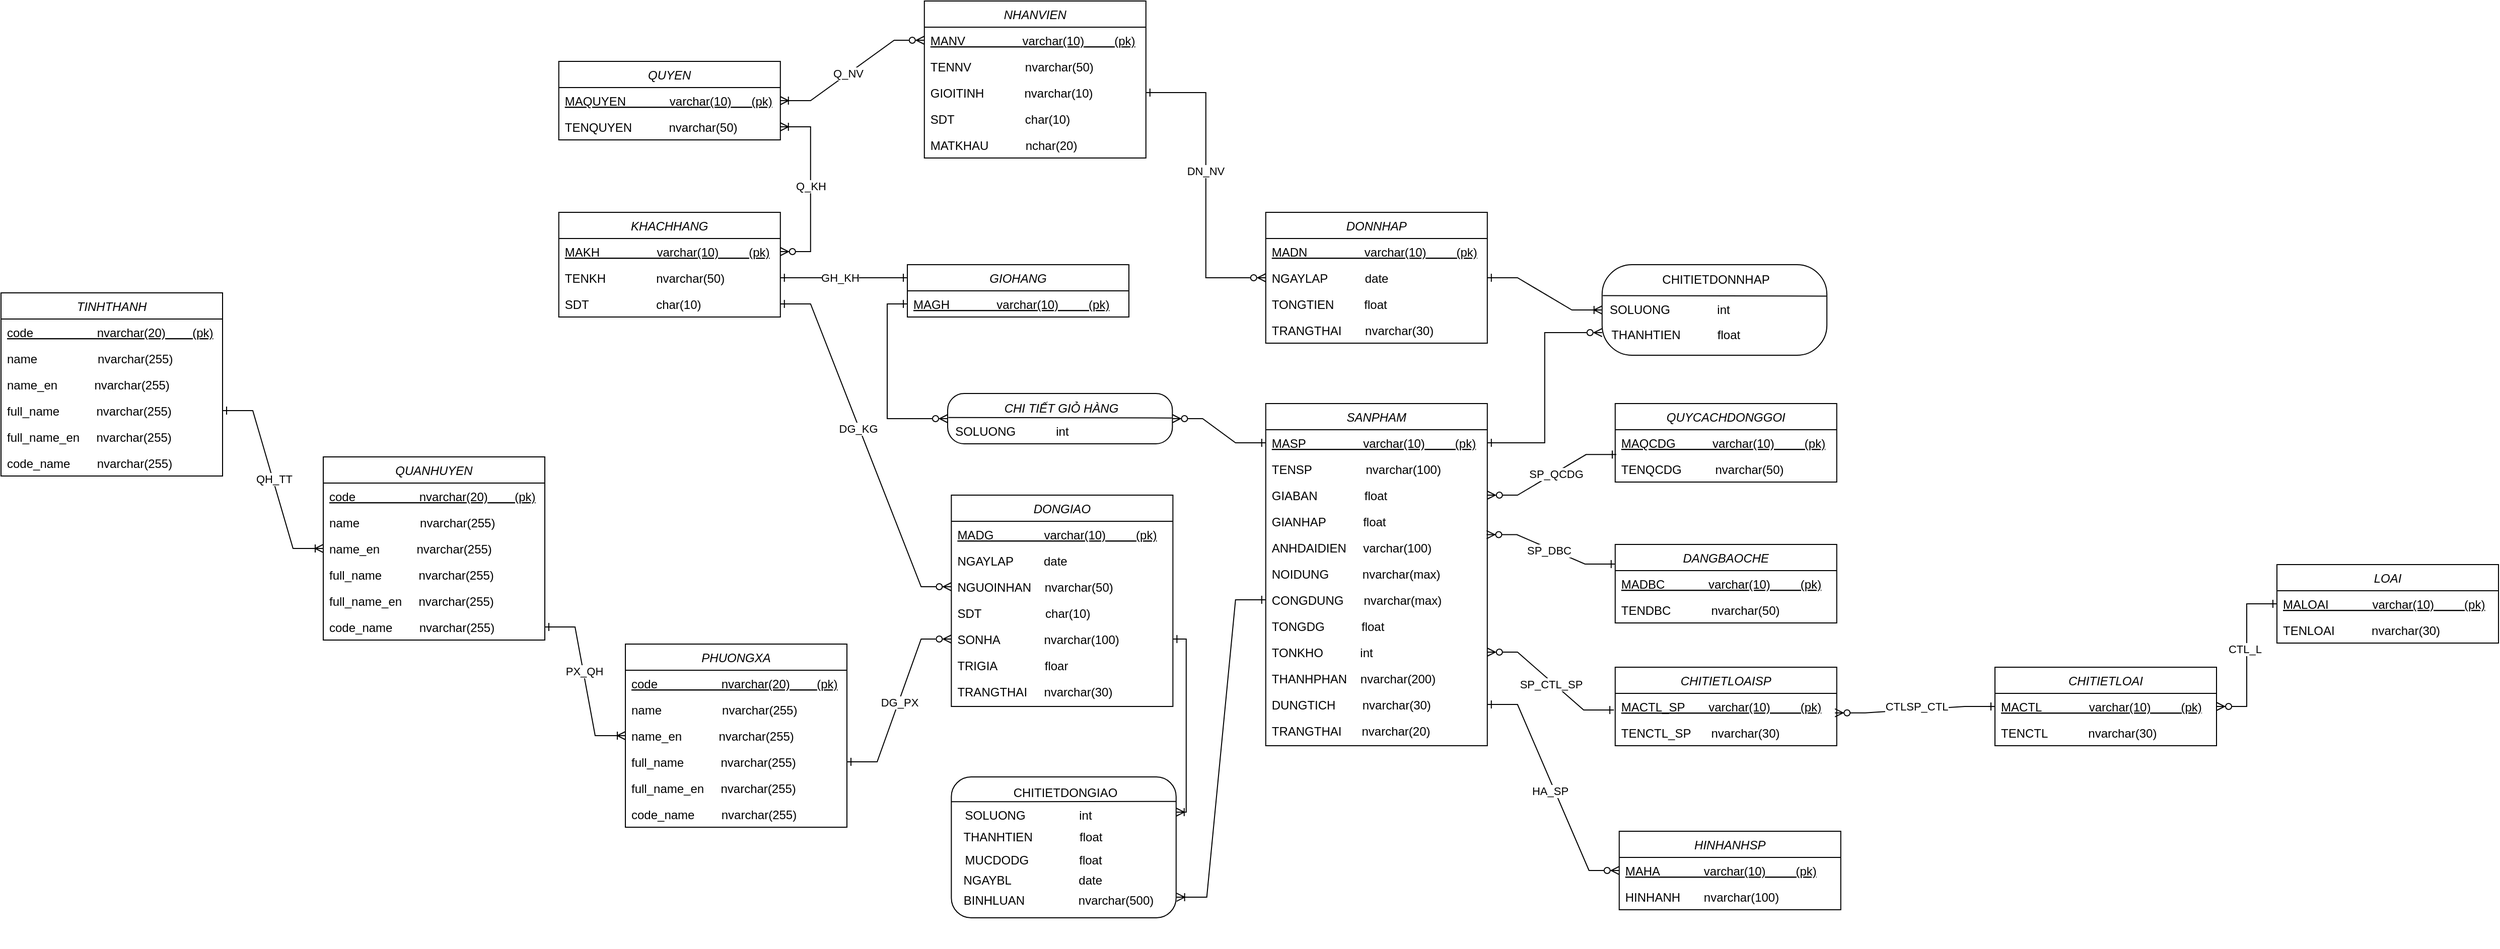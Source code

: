 <mxfile version="22.1.9" type="google">
  <diagram name="Trang-1" id="wtuYTLY9dHanhawbOKjo">
    <mxGraphModel grid="1" page="1" gridSize="10" guides="1" tooltips="1" connect="1" arrows="1" fold="1" pageScale="1" pageWidth="827" pageHeight="1169" math="0" shadow="0">
      <root>
        <mxCell id="0" />
        <mxCell id="1" parent="0" />
        <mxCell id="3x1aDM3yCPj8aQDbRPkX-1" value="SANPHAM" style="swimlane;fontStyle=2;align=center;verticalAlign=top;childLayout=stackLayout;horizontal=1;startSize=26;horizontalStack=0;resizeParent=1;resizeLast=0;collapsible=1;marginBottom=0;rounded=0;shadow=0;strokeWidth=1;" vertex="1" parent="1">
          <mxGeometry x="1725.89" y="-630" width="220" height="340" as="geometry">
            <mxRectangle x="230" y="140" width="160" height="26" as="alternateBounds" />
          </mxGeometry>
        </mxCell>
        <mxCell id="3x1aDM3yCPj8aQDbRPkX-2" value="MASP                 varchar(10)         (pk)" style="text;align=left;verticalAlign=top;spacingLeft=4;spacingRight=4;overflow=hidden;rotatable=0;points=[[0,0.5],[1,0.5]];portConstraint=eastwest;fontStyle=4" vertex="1" parent="3x1aDM3yCPj8aQDbRPkX-1">
          <mxGeometry y="26" width="220" height="26" as="geometry" />
        </mxCell>
        <mxCell id="3x1aDM3yCPj8aQDbRPkX-3" value="TENSP                nvarchar(100)" style="text;align=left;verticalAlign=top;spacingLeft=4;spacingRight=4;overflow=hidden;rotatable=0;points=[[0,0.5],[1,0.5]];portConstraint=eastwest;rounded=0;shadow=0;html=0;" vertex="1" parent="3x1aDM3yCPj8aQDbRPkX-1">
          <mxGeometry y="52" width="220" height="26" as="geometry" />
        </mxCell>
        <mxCell id="3x1aDM3yCPj8aQDbRPkX-4" value="GIABAN              float" style="text;align=left;verticalAlign=top;spacingLeft=4;spacingRight=4;overflow=hidden;rotatable=0;points=[[0,0.5],[1,0.5]];portConstraint=eastwest;rounded=0;shadow=0;html=0;" vertex="1" parent="3x1aDM3yCPj8aQDbRPkX-1">
          <mxGeometry y="78" width="220" height="26" as="geometry" />
        </mxCell>
        <mxCell id="3x1aDM3yCPj8aQDbRPkX-5" value="GIANHAP           float" style="text;align=left;verticalAlign=top;spacingLeft=4;spacingRight=4;overflow=hidden;rotatable=0;points=[[0,0.5],[1,0.5]];portConstraint=eastwest;rounded=0;shadow=0;html=0;" vertex="1" parent="3x1aDM3yCPj8aQDbRPkX-1">
          <mxGeometry y="104" width="220" height="26" as="geometry" />
        </mxCell>
        <mxCell id="3x1aDM3yCPj8aQDbRPkX-6" value="ANHDAIDIEN     varchar(100)" style="text;align=left;verticalAlign=top;spacingLeft=4;spacingRight=4;overflow=hidden;rotatable=0;points=[[0,0.5],[1,0.5]];portConstraint=eastwest;rounded=0;shadow=0;html=0;" vertex="1" parent="3x1aDM3yCPj8aQDbRPkX-1">
          <mxGeometry y="130" width="220" height="26" as="geometry" />
        </mxCell>
        <mxCell id="3x1aDM3yCPj8aQDbRPkX-7" value="NOIDUNG          nvarchar(max)" style="text;align=left;verticalAlign=top;spacingLeft=4;spacingRight=4;overflow=hidden;rotatable=0;points=[[0,0.5],[1,0.5]];portConstraint=eastwest;rounded=0;shadow=0;html=0;" vertex="1" parent="3x1aDM3yCPj8aQDbRPkX-1">
          <mxGeometry y="156" width="220" height="26" as="geometry" />
        </mxCell>
        <mxCell id="3x1aDM3yCPj8aQDbRPkX-8" value="CONGDUNG      nvarchar(max)" style="text;align=left;verticalAlign=top;spacingLeft=4;spacingRight=4;overflow=hidden;rotatable=0;points=[[0,0.5],[1,0.5]];portConstraint=eastwest;rounded=0;shadow=0;html=0;" vertex="1" parent="3x1aDM3yCPj8aQDbRPkX-1">
          <mxGeometry y="182" width="220" height="26" as="geometry" />
        </mxCell>
        <mxCell id="3x1aDM3yCPj8aQDbRPkX-9" value="TONGDG           float" style="text;align=left;verticalAlign=top;spacingLeft=4;spacingRight=4;overflow=hidden;rotatable=0;points=[[0,0.5],[1,0.5]];portConstraint=eastwest;rounded=0;shadow=0;html=0;" vertex="1" parent="3x1aDM3yCPj8aQDbRPkX-1">
          <mxGeometry y="208" width="220" height="26" as="geometry" />
        </mxCell>
        <mxCell id="3x1aDM3yCPj8aQDbRPkX-10" value="TONKHO           int" style="text;align=left;verticalAlign=top;spacingLeft=4;spacingRight=4;overflow=hidden;rotatable=0;points=[[0,0.5],[1,0.5]];portConstraint=eastwest;rounded=0;shadow=0;html=0;" vertex="1" parent="3x1aDM3yCPj8aQDbRPkX-1">
          <mxGeometry y="234" width="220" height="26" as="geometry" />
        </mxCell>
        <mxCell id="3x1aDM3yCPj8aQDbRPkX-11" value="THANHPHAN    nvarchar(200)" style="text;align=left;verticalAlign=top;spacingLeft=4;spacingRight=4;overflow=hidden;rotatable=0;points=[[0,0.5],[1,0.5]];portConstraint=eastwest;rounded=0;shadow=0;html=0;" vertex="1" parent="3x1aDM3yCPj8aQDbRPkX-1">
          <mxGeometry y="260" width="220" height="26" as="geometry" />
        </mxCell>
        <mxCell id="3x1aDM3yCPj8aQDbRPkX-12" value="DUNGTICH        nvarchar(30)" style="text;align=left;verticalAlign=top;spacingLeft=4;spacingRight=4;overflow=hidden;rotatable=0;points=[[0,0.5],[1,0.5]];portConstraint=eastwest;rounded=0;shadow=0;html=0;" vertex="1" parent="3x1aDM3yCPj8aQDbRPkX-1">
          <mxGeometry y="286" width="220" height="26" as="geometry" />
        </mxCell>
        <mxCell id="3x1aDM3yCPj8aQDbRPkX-13" value="TRANGTHAI      nvarchar(20)" style="text;align=left;verticalAlign=top;spacingLeft=4;spacingRight=4;overflow=hidden;rotatable=0;points=[[0,0.5],[1,0.5]];portConstraint=eastwest;rounded=0;shadow=0;html=0;" vertex="1" parent="3x1aDM3yCPj8aQDbRPkX-1">
          <mxGeometry y="312" width="220" height="28" as="geometry" />
        </mxCell>
        <mxCell id="3x1aDM3yCPj8aQDbRPkX-14" value="DANGBAOCHE" style="swimlane;fontStyle=2;align=center;verticalAlign=top;childLayout=stackLayout;horizontal=1;startSize=26;horizontalStack=0;resizeParent=1;resizeLast=0;collapsible=1;marginBottom=0;rounded=0;shadow=0;strokeWidth=1;" vertex="1" parent="1">
          <mxGeometry x="2072.89" y="-490" width="220" height="78" as="geometry">
            <mxRectangle x="230" y="140" width="160" height="26" as="alternateBounds" />
          </mxGeometry>
        </mxCell>
        <mxCell id="3x1aDM3yCPj8aQDbRPkX-15" value="MADBC             varchar(10)         (pk)" style="text;align=left;verticalAlign=top;spacingLeft=4;spacingRight=4;overflow=hidden;rotatable=0;points=[[0,0.5],[1,0.5]];portConstraint=eastwest;fontStyle=4" vertex="1" parent="3x1aDM3yCPj8aQDbRPkX-14">
          <mxGeometry y="26" width="220" height="26" as="geometry" />
        </mxCell>
        <mxCell id="3x1aDM3yCPj8aQDbRPkX-16" value="TENDBC            nvarchar(50)" style="text;align=left;verticalAlign=top;spacingLeft=4;spacingRight=4;overflow=hidden;rotatable=0;points=[[0,0.5],[1,0.5]];portConstraint=eastwest;rounded=0;shadow=0;html=0;" vertex="1" parent="3x1aDM3yCPj8aQDbRPkX-14">
          <mxGeometry y="52" width="220" height="26" as="geometry" />
        </mxCell>
        <mxCell id="3x1aDM3yCPj8aQDbRPkX-17" value="" style="edgeStyle=entityRelationEdgeStyle;fontSize=12;html=1;endArrow=ERzeroToMany;startArrow=ERone;rounded=0;exitX=0;exitY=0.25;exitDx=0;exitDy=0;startFill=0;entryX=0.997;entryY=1.011;entryDx=0;entryDy=0;entryPerimeter=0;" edge="1" parent="1" source="3x1aDM3yCPj8aQDbRPkX-14" target="3x1aDM3yCPj8aQDbRPkX-5">
          <mxGeometry width="100" height="100" relative="1" as="geometry">
            <mxPoint x="2025.89" y="-490" as="sourcePoint" />
            <mxPoint x="1945.89" y="-464" as="targetPoint" />
            <Array as="points">
              <mxPoint x="1837.67" y="-522.01" />
              <mxPoint x="1934.11" y="-460.99" />
              <mxPoint x="1857.67" y="-492.01" />
            </Array>
          </mxGeometry>
        </mxCell>
        <mxCell id="seLNZ2ISVdBAfj4KiO2y-84" value="SP_DBC" style="edgeLabel;html=1;align=center;verticalAlign=middle;resizable=0;points=[];" connectable="0" vertex="1" parent="3x1aDM3yCPj8aQDbRPkX-17">
          <mxGeometry x="0.013" y="1" relative="1" as="geometry">
            <mxPoint x="-1" as="offset" />
          </mxGeometry>
        </mxCell>
        <mxCell id="3x1aDM3yCPj8aQDbRPkX-18" value="CHITIETLOAISP" style="swimlane;fontStyle=2;align=center;verticalAlign=top;childLayout=stackLayout;horizontal=1;startSize=26;horizontalStack=0;resizeParent=1;resizeLast=0;collapsible=1;marginBottom=0;rounded=0;shadow=0;strokeWidth=1;" vertex="1" parent="1">
          <mxGeometry x="2072.89" y="-368" width="220" height="78" as="geometry">
            <mxRectangle x="230" y="140" width="160" height="26" as="alternateBounds" />
          </mxGeometry>
        </mxCell>
        <mxCell id="3x1aDM3yCPj8aQDbRPkX-19" value="MACTL_SP       varchar(10)         (pk)" style="text;align=left;verticalAlign=top;spacingLeft=4;spacingRight=4;overflow=hidden;rotatable=0;points=[[0,0.5],[1,0.5]];portConstraint=eastwest;fontStyle=4" vertex="1" parent="3x1aDM3yCPj8aQDbRPkX-18">
          <mxGeometry y="26" width="220" height="26" as="geometry" />
        </mxCell>
        <mxCell id="3x1aDM3yCPj8aQDbRPkX-20" value="TENCTL_SP      nvarchar(30)" style="text;align=left;verticalAlign=top;spacingLeft=4;spacingRight=4;overflow=hidden;rotatable=0;points=[[0,0.5],[1,0.5]];portConstraint=eastwest;rounded=0;shadow=0;html=0;" vertex="1" parent="3x1aDM3yCPj8aQDbRPkX-18">
          <mxGeometry y="52" width="220" height="26" as="geometry" />
        </mxCell>
        <mxCell id="3x1aDM3yCPj8aQDbRPkX-21" value="" style="edgeStyle=entityRelationEdgeStyle;fontSize=12;html=1;endArrow=ERzeroToMany;startArrow=ERone;rounded=0;exitX=-0.006;exitY=0.636;exitDx=0;exitDy=0;startFill=0;entryX=1;entryY=0.5;entryDx=0;entryDy=0;exitPerimeter=0;" edge="1" parent="1" source="3x1aDM3yCPj8aQDbRPkX-19" target="3x1aDM3yCPj8aQDbRPkX-10">
          <mxGeometry width="100" height="100" relative="1" as="geometry">
            <mxPoint x="1995.89" y="-400" as="sourcePoint" />
            <mxPoint x="1914.89" y="-380" as="targetPoint" />
            <Array as="points">
              <mxPoint x="1807.67" y="-402.01" />
              <mxPoint x="1904.11" y="-340.99" />
              <mxPoint x="1827.67" y="-372.01" />
            </Array>
          </mxGeometry>
        </mxCell>
        <mxCell id="seLNZ2ISVdBAfj4KiO2y-85" value="SP_CTL_SP" style="edgeLabel;html=1;align=center;verticalAlign=middle;resizable=0;points=[];" connectable="0" vertex="1" parent="3x1aDM3yCPj8aQDbRPkX-21">
          <mxGeometry x="-0.028" y="2" relative="1" as="geometry">
            <mxPoint as="offset" />
          </mxGeometry>
        </mxCell>
        <mxCell id="3x1aDM3yCPj8aQDbRPkX-22" value="CHITIETLOAI" style="swimlane;fontStyle=2;align=center;verticalAlign=top;childLayout=stackLayout;horizontal=1;startSize=26;horizontalStack=0;resizeParent=1;resizeLast=0;collapsible=1;marginBottom=0;rounded=0;shadow=0;strokeWidth=1;" vertex="1" parent="1">
          <mxGeometry x="2450" y="-368" width="220" height="78" as="geometry">
            <mxRectangle x="230" y="140" width="160" height="26" as="alternateBounds" />
          </mxGeometry>
        </mxCell>
        <mxCell id="3x1aDM3yCPj8aQDbRPkX-23" value="MACTL              varchar(10)         (pk)" style="text;align=left;verticalAlign=top;spacingLeft=4;spacingRight=4;overflow=hidden;rotatable=0;points=[[0,0.5],[1,0.5]];portConstraint=eastwest;fontStyle=4" vertex="1" parent="3x1aDM3yCPj8aQDbRPkX-22">
          <mxGeometry y="26" width="220" height="26" as="geometry" />
        </mxCell>
        <mxCell id="3x1aDM3yCPj8aQDbRPkX-24" value="TENCTL            nvarchar(30)" style="text;align=left;verticalAlign=top;spacingLeft=4;spacingRight=4;overflow=hidden;rotatable=0;points=[[0,0.5],[1,0.5]];portConstraint=eastwest;rounded=0;shadow=0;html=0;" vertex="1" parent="3x1aDM3yCPj8aQDbRPkX-22">
          <mxGeometry y="52" width="220" height="26" as="geometry" />
        </mxCell>
        <mxCell id="3x1aDM3yCPj8aQDbRPkX-25" value="QUYCACHDONGGOI" style="swimlane;fontStyle=2;align=center;verticalAlign=top;childLayout=stackLayout;horizontal=1;startSize=26;horizontalStack=0;resizeParent=1;resizeLast=0;collapsible=1;marginBottom=0;rounded=0;shadow=0;strokeWidth=1;" vertex="1" parent="1">
          <mxGeometry x="2072.89" y="-630" width="220" height="78" as="geometry">
            <mxRectangle x="230" y="140" width="160" height="26" as="alternateBounds" />
          </mxGeometry>
        </mxCell>
        <mxCell id="3x1aDM3yCPj8aQDbRPkX-26" value="MAQCDG           varchar(10)         (pk)" style="text;align=left;verticalAlign=top;spacingLeft=4;spacingRight=4;overflow=hidden;rotatable=0;points=[[0,0.5],[1,0.5]];portConstraint=eastwest;fontStyle=4" vertex="1" parent="3x1aDM3yCPj8aQDbRPkX-25">
          <mxGeometry y="26" width="220" height="26" as="geometry" />
        </mxCell>
        <mxCell id="3x1aDM3yCPj8aQDbRPkX-27" value="TENQCDG          nvarchar(50)" style="text;align=left;verticalAlign=top;spacingLeft=4;spacingRight=4;overflow=hidden;rotatable=0;points=[[0,0.5],[1,0.5]];portConstraint=eastwest;rounded=0;shadow=0;html=0;" vertex="1" parent="3x1aDM3yCPj8aQDbRPkX-25">
          <mxGeometry y="52" width="220" height="26" as="geometry" />
        </mxCell>
        <mxCell id="3x1aDM3yCPj8aQDbRPkX-28" value="" style="edgeStyle=entityRelationEdgeStyle;fontSize=12;html=1;endArrow=ERzeroToMany;startArrow=ERone;rounded=0;exitX=0.005;exitY=0.949;exitDx=0;exitDy=0;startFill=0;entryX=1;entryY=0.5;entryDx=0;entryDy=0;exitPerimeter=0;" edge="1" parent="1" source="3x1aDM3yCPj8aQDbRPkX-26" target="3x1aDM3yCPj8aQDbRPkX-4">
          <mxGeometry width="100" height="100" relative="1" as="geometry">
            <mxPoint x="1986.89" y="-560" as="sourcePoint" />
            <mxPoint x="1905.89" y="-590" as="targetPoint" />
            <Array as="points">
              <mxPoint x="1798.67" y="-612.01" />
              <mxPoint x="1895.11" y="-550.99" />
              <mxPoint x="1818.67" y="-582.01" />
            </Array>
          </mxGeometry>
        </mxCell>
        <mxCell id="seLNZ2ISVdBAfj4KiO2y-83" value="SP_QCDG" style="edgeLabel;html=1;align=center;verticalAlign=middle;resizable=0;points=[];" connectable="0" vertex="1" parent="3x1aDM3yCPj8aQDbRPkX-28">
          <mxGeometry x="-0.053" y="1" relative="1" as="geometry">
            <mxPoint as="offset" />
          </mxGeometry>
        </mxCell>
        <mxCell id="3x1aDM3yCPj8aQDbRPkX-29" value="" style="edgeStyle=entityRelationEdgeStyle;fontSize=12;html=1;endArrow=ERzeroToMany;startArrow=ERone;rounded=0;exitX=0;exitY=0.5;exitDx=0;exitDy=0;startFill=0;entryX=0.992;entryY=0.744;entryDx=0;entryDy=0;entryPerimeter=0;" edge="1" parent="1" source="3x1aDM3yCPj8aQDbRPkX-23" target="3x1aDM3yCPj8aQDbRPkX-19">
          <mxGeometry width="100" height="100" relative="1" as="geometry">
            <mxPoint x="2034.89" y="-315" as="sourcePoint" />
            <mxPoint x="1955.89" y="-373" as="targetPoint" />
            <Array as="points">
              <mxPoint x="1817.67" y="-392.01" />
              <mxPoint x="1914.11" y="-330.99" />
              <mxPoint x="1837.67" y="-362.01" />
            </Array>
          </mxGeometry>
        </mxCell>
        <mxCell id="seLNZ2ISVdBAfj4KiO2y-87" value="CTLSP_CTL" style="edgeLabel;html=1;align=center;verticalAlign=middle;resizable=0;points=[];" connectable="0" vertex="1" parent="3x1aDM3yCPj8aQDbRPkX-29">
          <mxGeometry x="-0.016" y="-3" relative="1" as="geometry">
            <mxPoint as="offset" />
          </mxGeometry>
        </mxCell>
        <mxCell id="3x1aDM3yCPj8aQDbRPkX-30" value="LOAI" style="swimlane;fontStyle=2;align=center;verticalAlign=top;childLayout=stackLayout;horizontal=1;startSize=26;horizontalStack=0;resizeParent=1;resizeLast=0;collapsible=1;marginBottom=0;rounded=0;shadow=0;strokeWidth=1;" vertex="1" parent="1">
          <mxGeometry x="2730" y="-470" width="220" height="78" as="geometry">
            <mxRectangle x="230" y="140" width="160" height="26" as="alternateBounds" />
          </mxGeometry>
        </mxCell>
        <mxCell id="3x1aDM3yCPj8aQDbRPkX-31" value="MALOAI             varchar(10)         (pk)" style="text;align=left;verticalAlign=top;spacingLeft=4;spacingRight=4;overflow=hidden;rotatable=0;points=[[0,0.5],[1,0.5]];portConstraint=eastwest;fontStyle=4" vertex="1" parent="3x1aDM3yCPj8aQDbRPkX-30">
          <mxGeometry y="26" width="220" height="26" as="geometry" />
        </mxCell>
        <mxCell id="3x1aDM3yCPj8aQDbRPkX-32" value="TENLOAI           nvarchar(30)" style="text;align=left;verticalAlign=top;spacingLeft=4;spacingRight=4;overflow=hidden;rotatable=0;points=[[0,0.5],[1,0.5]];portConstraint=eastwest;rounded=0;shadow=0;html=0;" vertex="1" parent="3x1aDM3yCPj8aQDbRPkX-30">
          <mxGeometry y="52" width="220" height="26" as="geometry" />
        </mxCell>
        <mxCell id="3x1aDM3yCPj8aQDbRPkX-33" value="" style="edgeStyle=entityRelationEdgeStyle;fontSize=12;html=1;endArrow=ERzeroToMany;startArrow=ERone;rounded=0;exitX=0;exitY=0.5;exitDx=0;exitDy=0;startFill=0;entryX=1;entryY=0.5;entryDx=0;entryDy=0;" edge="1" parent="1" source="3x1aDM3yCPj8aQDbRPkX-31" target="3x1aDM3yCPj8aQDbRPkX-22">
          <mxGeometry width="100" height="100" relative="1" as="geometry">
            <mxPoint x="2395.89" y="-319" as="sourcePoint" />
            <mxPoint x="2273.89" y="-313" as="targetPoint" />
            <Array as="points">
              <mxPoint x="1847.67" y="-382.01" />
              <mxPoint x="1944.11" y="-320.99" />
              <mxPoint x="1867.67" y="-352.01" />
            </Array>
          </mxGeometry>
        </mxCell>
        <mxCell id="seLNZ2ISVdBAfj4KiO2y-88" value="CTL_L" style="edgeLabel;html=1;align=center;verticalAlign=middle;resizable=0;points=[];" connectable="0" vertex="1" parent="3x1aDM3yCPj8aQDbRPkX-33">
          <mxGeometry x="-0.075" y="-2" relative="1" as="geometry">
            <mxPoint as="offset" />
          </mxGeometry>
        </mxCell>
        <mxCell id="3x1aDM3yCPj8aQDbRPkX-34" value="DONNHAP" style="swimlane;fontStyle=2;align=center;verticalAlign=top;childLayout=stackLayout;horizontal=1;startSize=26;horizontalStack=0;resizeParent=1;resizeLast=0;collapsible=1;marginBottom=0;rounded=0;shadow=0;strokeWidth=1;" vertex="1" parent="1">
          <mxGeometry x="1725.89" y="-820" width="220" height="130" as="geometry">
            <mxRectangle x="230" y="140" width="160" height="26" as="alternateBounds" />
          </mxGeometry>
        </mxCell>
        <mxCell id="3x1aDM3yCPj8aQDbRPkX-35" value="MADN                 varchar(10)         (pk)" style="text;align=left;verticalAlign=top;spacingLeft=4;spacingRight=4;overflow=hidden;rotatable=0;points=[[0,0.5],[1,0.5]];portConstraint=eastwest;fontStyle=4" vertex="1" parent="3x1aDM3yCPj8aQDbRPkX-34">
          <mxGeometry y="26" width="220" height="26" as="geometry" />
        </mxCell>
        <mxCell id="3x1aDM3yCPj8aQDbRPkX-36" value="NGAYLAP           date" style="text;align=left;verticalAlign=top;spacingLeft=4;spacingRight=4;overflow=hidden;rotatable=0;points=[[0,0.5],[1,0.5]];portConstraint=eastwest;rounded=0;shadow=0;html=0;" vertex="1" parent="3x1aDM3yCPj8aQDbRPkX-34">
          <mxGeometry y="52" width="220" height="26" as="geometry" />
        </mxCell>
        <mxCell id="3x1aDM3yCPj8aQDbRPkX-37" value="TONGTIEN         float" style="text;align=left;verticalAlign=top;spacingLeft=4;spacingRight=4;overflow=hidden;rotatable=0;points=[[0,0.5],[1,0.5]];portConstraint=eastwest;rounded=0;shadow=0;html=0;" vertex="1" parent="3x1aDM3yCPj8aQDbRPkX-34">
          <mxGeometry y="78" width="220" height="26" as="geometry" />
        </mxCell>
        <mxCell id="3x1aDM3yCPj8aQDbRPkX-38" value="TRANGTHAI       nvarchar(30)" style="text;align=left;verticalAlign=top;spacingLeft=4;spacingRight=4;overflow=hidden;rotatable=0;points=[[0,0.5],[1,0.5]];portConstraint=eastwest;rounded=0;shadow=0;html=0;" vertex="1" parent="3x1aDM3yCPj8aQDbRPkX-34">
          <mxGeometry y="104" width="220" height="26" as="geometry" />
        </mxCell>
        <mxCell id="3x1aDM3yCPj8aQDbRPkX-42" value="" style="edgeStyle=entityRelationEdgeStyle;fontSize=12;html=1;endArrow=ERone;endFill=1;rounded=0;entryX=1;entryY=0.5;entryDx=0;entryDy=0;exitX=0;exitY=0.5;exitDx=0;exitDy=0;startArrow=ERoneToMany;startFill=0;" edge="1" parent="1" source="seLNZ2ISVdBAfj4KiO2y-10" target="3x1aDM3yCPj8aQDbRPkX-36">
          <mxGeometry width="100" height="100" relative="1" as="geometry">
            <mxPoint x="1905.89" y="-510" as="sourcePoint" />
            <mxPoint x="2005.89" y="-610" as="targetPoint" />
          </mxGeometry>
        </mxCell>
        <mxCell id="3x1aDM3yCPj8aQDbRPkX-43" style="edgeStyle=orthogonalEdgeStyle;rounded=0;orthogonalLoop=1;jettySize=auto;html=1;exitX=1;exitY=0.5;exitDx=0;exitDy=0;entryX=0;entryY=0.75;entryDx=0;entryDy=0;startArrow=ERone;startFill=0;endArrow=ERzeroToMany;endFill=0;" edge="1" parent="1" source="3x1aDM3yCPj8aQDbRPkX-2" target="seLNZ2ISVdBAfj4KiO2y-10">
          <mxGeometry relative="1" as="geometry" />
        </mxCell>
        <mxCell id="3x1aDM3yCPj8aQDbRPkX-44" value="DONGIAO" style="swimlane;fontStyle=2;align=center;verticalAlign=top;childLayout=stackLayout;horizontal=1;startSize=26;horizontalStack=0;resizeParent=1;resizeLast=0;collapsible=1;marginBottom=0;rounded=0;shadow=0;strokeWidth=1;" vertex="1" parent="1">
          <mxGeometry x="1413.69" y="-539" width="220" height="210" as="geometry">
            <mxRectangle x="230" y="140" width="160" height="26" as="alternateBounds" />
          </mxGeometry>
        </mxCell>
        <mxCell id="3x1aDM3yCPj8aQDbRPkX-45" value="MADG               varchar(10)         (pk)" style="text;align=left;verticalAlign=top;spacingLeft=4;spacingRight=4;overflow=hidden;rotatable=0;points=[[0,0.5],[1,0.5]];portConstraint=eastwest;fontStyle=4" vertex="1" parent="3x1aDM3yCPj8aQDbRPkX-44">
          <mxGeometry y="26" width="220" height="26" as="geometry" />
        </mxCell>
        <mxCell id="3x1aDM3yCPj8aQDbRPkX-46" value="NGAYLAP         date" style="text;align=left;verticalAlign=top;spacingLeft=4;spacingRight=4;overflow=hidden;rotatable=0;points=[[0,0.5],[1,0.5]];portConstraint=eastwest;rounded=0;shadow=0;html=0;" vertex="1" parent="3x1aDM3yCPj8aQDbRPkX-44">
          <mxGeometry y="52" width="220" height="26" as="geometry" />
        </mxCell>
        <mxCell id="3x1aDM3yCPj8aQDbRPkX-47" value="NGUOINHAN    nvarchar(50)" style="text;align=left;verticalAlign=top;spacingLeft=4;spacingRight=4;overflow=hidden;rotatable=0;points=[[0,0.5],[1,0.5]];portConstraint=eastwest;rounded=0;shadow=0;html=0;" vertex="1" parent="3x1aDM3yCPj8aQDbRPkX-44">
          <mxGeometry y="78" width="220" height="26" as="geometry" />
        </mxCell>
        <mxCell id="3x1aDM3yCPj8aQDbRPkX-48" value="SDT                   char(10)" style="text;align=left;verticalAlign=top;spacingLeft=4;spacingRight=4;overflow=hidden;rotatable=0;points=[[0,0.5],[1,0.5]];portConstraint=eastwest;rounded=0;shadow=0;html=0;" vertex="1" parent="3x1aDM3yCPj8aQDbRPkX-44">
          <mxGeometry y="104" width="220" height="26" as="geometry" />
        </mxCell>
        <mxCell id="3x1aDM3yCPj8aQDbRPkX-50" value="SONHA             nvarchar(100)" style="text;align=left;verticalAlign=top;spacingLeft=4;spacingRight=4;overflow=hidden;rotatable=0;points=[[0,0.5],[1,0.5]];portConstraint=eastwest;rounded=0;shadow=0;html=0;" vertex="1" parent="3x1aDM3yCPj8aQDbRPkX-44">
          <mxGeometry y="130" width="220" height="26" as="geometry" />
        </mxCell>
        <mxCell id="3x1aDM3yCPj8aQDbRPkX-52" value="TRIGIA              floar" style="text;align=left;verticalAlign=top;spacingLeft=4;spacingRight=4;overflow=hidden;rotatable=0;points=[[0,0.5],[1,0.5]];portConstraint=eastwest;rounded=0;shadow=0;html=0;" vertex="1" parent="3x1aDM3yCPj8aQDbRPkX-44">
          <mxGeometry y="156" width="220" height="26" as="geometry" />
        </mxCell>
        <mxCell id="3x1aDM3yCPj8aQDbRPkX-53" value="TRANGTHAI     nvarchar(30)" style="text;align=left;verticalAlign=top;spacingLeft=4;spacingRight=4;overflow=hidden;rotatable=0;points=[[0,0.5],[1,0.5]];portConstraint=eastwest;rounded=0;shadow=0;html=0;" vertex="1" parent="3x1aDM3yCPj8aQDbRPkX-44">
          <mxGeometry y="182" width="220" height="28" as="geometry" />
        </mxCell>
        <mxCell id="3x1aDM3yCPj8aQDbRPkX-60" value="" style="edgeStyle=entityRelationEdgeStyle;fontSize=12;html=1;endArrow=ERone;endFill=1;rounded=0;entryX=0;entryY=0.5;entryDx=0;entryDy=0;exitX=1.017;exitY=0.527;exitDx=0;exitDy=0;startArrow=ERoneToMany;startFill=0;exitPerimeter=0;" edge="1" parent="1" source="seLNZ2ISVdBAfj4KiO2y-35" target="3x1aDM3yCPj8aQDbRPkX-8">
          <mxGeometry width="100" height="100" relative="1" as="geometry">
            <mxPoint x="1606.89" y="-386" as="sourcePoint" />
            <mxPoint x="1955.89" y="-745" as="targetPoint" />
          </mxGeometry>
        </mxCell>
        <mxCell id="3x1aDM3yCPj8aQDbRPkX-61" value="" style="edgeStyle=orthogonalEdgeStyle;fontSize=12;html=1;endArrow=ERone;endFill=1;rounded=0;entryX=1;entryY=0.5;entryDx=0;entryDy=0;startArrow=ERoneToMany;startFill=0;exitX=1;exitY=0.25;exitDx=0;exitDy=0;" edge="1" parent="1" source="seLNZ2ISVdBAfj4KiO2y-17" target="3x1aDM3yCPj8aQDbRPkX-50">
          <mxGeometry width="100" height="100" relative="1" as="geometry">
            <mxPoint x="1629.89" y="-229" as="sourcePoint" />
            <mxPoint x="1636.89" y="-416" as="targetPoint" />
          </mxGeometry>
        </mxCell>
        <mxCell id="3x1aDM3yCPj8aQDbRPkX-62" value="KHACHHANG" style="swimlane;fontStyle=2;align=center;verticalAlign=top;childLayout=stackLayout;horizontal=1;startSize=26;horizontalStack=0;resizeParent=1;resizeLast=0;collapsible=1;marginBottom=0;rounded=0;shadow=0;strokeWidth=1;" vertex="1" parent="1">
          <mxGeometry x="1023.89" y="-820" width="220" height="104" as="geometry">
            <mxRectangle x="230" y="140" width="160" height="26" as="alternateBounds" />
          </mxGeometry>
        </mxCell>
        <mxCell id="3x1aDM3yCPj8aQDbRPkX-63" value="MAKH                 varchar(10)         (pk)" style="text;align=left;verticalAlign=top;spacingLeft=4;spacingRight=4;overflow=hidden;rotatable=0;points=[[0,0.5],[1,0.5]];portConstraint=eastwest;fontStyle=4" vertex="1" parent="3x1aDM3yCPj8aQDbRPkX-62">
          <mxGeometry y="26" width="220" height="26" as="geometry" />
        </mxCell>
        <mxCell id="3x1aDM3yCPj8aQDbRPkX-64" value="TENKH               nvarchar(50)" style="text;align=left;verticalAlign=top;spacingLeft=4;spacingRight=4;overflow=hidden;rotatable=0;points=[[0,0.5],[1,0.5]];portConstraint=eastwest;rounded=0;shadow=0;html=0;" vertex="1" parent="3x1aDM3yCPj8aQDbRPkX-62">
          <mxGeometry y="52" width="220" height="26" as="geometry" />
        </mxCell>
        <mxCell id="3x1aDM3yCPj8aQDbRPkX-65" value="SDT                    char(10)" style="text;align=left;verticalAlign=top;spacingLeft=4;spacingRight=4;overflow=hidden;rotatable=0;points=[[0,0.5],[1,0.5]];portConstraint=eastwest;rounded=0;shadow=0;html=0;" vertex="1" parent="3x1aDM3yCPj8aQDbRPkX-62">
          <mxGeometry y="78" width="220" height="26" as="geometry" />
        </mxCell>
        <mxCell id="3x1aDM3yCPj8aQDbRPkX-66" value="" style="edgeStyle=entityRelationEdgeStyle;fontSize=12;html=1;endArrow=ERzeroToMany;startArrow=ERone;rounded=0;exitX=1;exitY=0.5;exitDx=0;exitDy=0;entryX=0;entryY=0.5;entryDx=0;entryDy=0;startFill=0;" edge="1" parent="1" source="3x1aDM3yCPj8aQDbRPkX-65" target="3x1aDM3yCPj8aQDbRPkX-47">
          <mxGeometry width="100" height="100" relative="1" as="geometry">
            <mxPoint x="1663.89" y="-740" as="sourcePoint" />
            <mxPoint x="1386.89" y="-677" as="targetPoint" />
          </mxGeometry>
        </mxCell>
        <mxCell id="seLNZ2ISVdBAfj4KiO2y-78" value="DG_KG" style="edgeLabel;html=1;align=center;verticalAlign=middle;resizable=0;points=[];" connectable="0" vertex="1" parent="3x1aDM3yCPj8aQDbRPkX-66">
          <mxGeometry x="-0.103" y="-1" relative="1" as="geometry">
            <mxPoint as="offset" />
          </mxGeometry>
        </mxCell>
        <mxCell id="3x1aDM3yCPj8aQDbRPkX-67" value="NHANVIEN" style="swimlane;fontStyle=2;align=center;verticalAlign=top;childLayout=stackLayout;horizontal=1;startSize=26;horizontalStack=0;resizeParent=1;resizeLast=0;collapsible=1;marginBottom=0;rounded=0;shadow=0;strokeWidth=1;" vertex="1" parent="1">
          <mxGeometry x="1386.89" y="-1030" width="220" height="156" as="geometry">
            <mxRectangle x="230" y="140" width="160" height="26" as="alternateBounds" />
          </mxGeometry>
        </mxCell>
        <mxCell id="3x1aDM3yCPj8aQDbRPkX-68" value="MANV                 varchar(10)         (pk)" style="text;align=left;verticalAlign=top;spacingLeft=4;spacingRight=4;overflow=hidden;rotatable=0;points=[[0,0.5],[1,0.5]];portConstraint=eastwest;fontStyle=4" vertex="1" parent="3x1aDM3yCPj8aQDbRPkX-67">
          <mxGeometry y="26" width="220" height="26" as="geometry" />
        </mxCell>
        <mxCell id="3x1aDM3yCPj8aQDbRPkX-69" value="TENNV                nvarchar(50)" style="text;align=left;verticalAlign=top;spacingLeft=4;spacingRight=4;overflow=hidden;rotatable=0;points=[[0,0.5],[1,0.5]];portConstraint=eastwest;rounded=0;shadow=0;html=0;" vertex="1" parent="3x1aDM3yCPj8aQDbRPkX-67">
          <mxGeometry y="52" width="220" height="26" as="geometry" />
        </mxCell>
        <mxCell id="3x1aDM3yCPj8aQDbRPkX-70" value="GIOITINH            nvarchar(10)" style="text;align=left;verticalAlign=top;spacingLeft=4;spacingRight=4;overflow=hidden;rotatable=0;points=[[0,0.5],[1,0.5]];portConstraint=eastwest;rounded=0;shadow=0;html=0;" vertex="1" parent="3x1aDM3yCPj8aQDbRPkX-67">
          <mxGeometry y="78" width="220" height="26" as="geometry" />
        </mxCell>
        <mxCell id="3x1aDM3yCPj8aQDbRPkX-71" value="SDT                     char(10)" style="text;align=left;verticalAlign=top;spacingLeft=4;spacingRight=4;overflow=hidden;rotatable=0;points=[[0,0.5],[1,0.5]];portConstraint=eastwest;rounded=0;shadow=0;html=0;" vertex="1" parent="3x1aDM3yCPj8aQDbRPkX-67">
          <mxGeometry y="104" width="220" height="26" as="geometry" />
        </mxCell>
        <mxCell id="3x1aDM3yCPj8aQDbRPkX-72" value="MATKHAU           nchar(20)" style="text;align=left;verticalAlign=top;spacingLeft=4;spacingRight=4;overflow=hidden;rotatable=0;points=[[0,0.5],[1,0.5]];portConstraint=eastwest;rounded=0;shadow=0;html=0;" vertex="1" parent="3x1aDM3yCPj8aQDbRPkX-67">
          <mxGeometry y="130" width="220" height="26" as="geometry" />
        </mxCell>
        <mxCell id="3x1aDM3yCPj8aQDbRPkX-73" style="edgeStyle=orthogonalEdgeStyle;rounded=0;orthogonalLoop=1;jettySize=auto;html=1;exitX=1;exitY=0.5;exitDx=0;exitDy=0;entryX=0;entryY=0.5;entryDx=0;entryDy=0;endArrow=ERzeroToMany;endFill=0;startArrow=ERone;startFill=0;" edge="1" parent="1" source="3x1aDM3yCPj8aQDbRPkX-70" target="3x1aDM3yCPj8aQDbRPkX-36">
          <mxGeometry relative="1" as="geometry" />
        </mxCell>
        <mxCell id="seLNZ2ISVdBAfj4KiO2y-82" value="DN_NV" style="edgeLabel;html=1;align=center;verticalAlign=middle;resizable=0;points=[];" connectable="0" vertex="1" parent="3x1aDM3yCPj8aQDbRPkX-73">
          <mxGeometry x="-0.097" y="-1" relative="1" as="geometry">
            <mxPoint as="offset" />
          </mxGeometry>
        </mxCell>
        <mxCell id="3x1aDM3yCPj8aQDbRPkX-74" value="GIOHANG" style="swimlane;fontStyle=2;align=center;verticalAlign=top;childLayout=stackLayout;horizontal=1;startSize=26;horizontalStack=0;resizeParent=1;resizeLast=0;collapsible=1;marginBottom=0;rounded=0;shadow=0;strokeWidth=1;" vertex="1" parent="1">
          <mxGeometry x="1370" y="-768" width="220" height="52" as="geometry">
            <mxRectangle x="230" y="140" width="160" height="26" as="alternateBounds" />
          </mxGeometry>
        </mxCell>
        <mxCell id="3x1aDM3yCPj8aQDbRPkX-75" value="MAGH              varchar(10)         (pk)" style="text;align=left;verticalAlign=top;spacingLeft=4;spacingRight=4;overflow=hidden;rotatable=0;points=[[0,0.5],[1,0.5]];portConstraint=eastwest;fontStyle=4" vertex="1" parent="3x1aDM3yCPj8aQDbRPkX-74">
          <mxGeometry y="26" width="220" height="26" as="geometry" />
        </mxCell>
        <mxCell id="3x1aDM3yCPj8aQDbRPkX-76" style="edgeStyle=entityRelationEdgeStyle;rounded=0;orthogonalLoop=1;jettySize=auto;html=1;startArrow=ERone;startFill=0;endArrow=ERone;endFill=0;entryX=0;entryY=0.25;entryDx=0;entryDy=0;exitX=1;exitY=0.5;exitDx=0;exitDy=0;" edge="1" parent="1" source="3x1aDM3yCPj8aQDbRPkX-64" target="3x1aDM3yCPj8aQDbRPkX-74">
          <mxGeometry relative="1" as="geometry">
            <mxPoint x="1356.11" y="-781" as="targetPoint" />
            <mxPoint x="1245" y="-743" as="sourcePoint" />
          </mxGeometry>
        </mxCell>
        <mxCell id="seLNZ2ISVdBAfj4KiO2y-76" value="GH_KH" style="edgeLabel;html=1;align=center;verticalAlign=middle;resizable=0;points=[];" connectable="0" vertex="1" parent="3x1aDM3yCPj8aQDbRPkX-76">
          <mxGeometry x="-0.062" relative="1" as="geometry">
            <mxPoint as="offset" />
          </mxGeometry>
        </mxCell>
        <mxCell id="3x1aDM3yCPj8aQDbRPkX-79" style="edgeStyle=orthogonalEdgeStyle;rounded=0;orthogonalLoop=1;jettySize=auto;html=1;exitX=0;exitY=0.5;exitDx=0;exitDy=0;entryX=0;entryY=0.5;entryDx=0;entryDy=0;endArrow=ERzeroToMany;endFill=0;startArrow=ERone;startFill=0;" edge="1" parent="1" source="3x1aDM3yCPj8aQDbRPkX-75" target="seLNZ2ISVdBAfj4KiO2y-2">
          <mxGeometry relative="1" as="geometry" />
        </mxCell>
        <mxCell id="3x1aDM3yCPj8aQDbRPkX-80" value="" style="edgeStyle=entityRelationEdgeStyle;fontSize=12;html=1;endArrow=ERone;startArrow=ERzeroToMany;rounded=0;entryX=0;entryY=0.5;entryDx=0;entryDy=0;exitX=1;exitY=0.5;exitDx=0;exitDy=0;endFill=0;" edge="1" parent="1" source="seLNZ2ISVdBAfj4KiO2y-2" target="3x1aDM3yCPj8aQDbRPkX-2">
          <mxGeometry width="100" height="100" relative="1" as="geometry">
            <mxPoint x="1325.89" y="-350" as="sourcePoint" />
            <mxPoint x="1475.89" y="-590" as="targetPoint" />
            <Array as="points">
              <mxPoint x="1345.89" y="-350" />
            </Array>
          </mxGeometry>
        </mxCell>
        <mxCell id="3x1aDM3yCPj8aQDbRPkX-81" value="HINHANHSP" style="swimlane;fontStyle=2;align=center;verticalAlign=top;childLayout=stackLayout;horizontal=1;startSize=26;horizontalStack=0;resizeParent=1;resizeLast=0;collapsible=1;marginBottom=0;rounded=0;shadow=0;strokeWidth=1;" vertex="1" parent="1">
          <mxGeometry x="2076.89" y="-205" width="220" height="78" as="geometry">
            <mxRectangle x="230" y="140" width="160" height="26" as="alternateBounds" />
          </mxGeometry>
        </mxCell>
        <mxCell id="3x1aDM3yCPj8aQDbRPkX-82" value="MAHA             varchar(10)         (pk)" style="text;align=left;verticalAlign=top;spacingLeft=4;spacingRight=4;overflow=hidden;rotatable=0;points=[[0,0.5],[1,0.5]];portConstraint=eastwest;fontStyle=4" vertex="1" parent="3x1aDM3yCPj8aQDbRPkX-81">
          <mxGeometry y="26" width="220" height="26" as="geometry" />
        </mxCell>
        <mxCell id="3x1aDM3yCPj8aQDbRPkX-83" value="HINHANH       nvarchar(100)" style="text;align=left;verticalAlign=top;spacingLeft=4;spacingRight=4;overflow=hidden;rotatable=0;points=[[0,0.5],[1,0.5]];portConstraint=eastwest;rounded=0;shadow=0;html=0;" vertex="1" parent="3x1aDM3yCPj8aQDbRPkX-81">
          <mxGeometry y="52" width="220" height="26" as="geometry" />
        </mxCell>
        <mxCell id="3x1aDM3yCPj8aQDbRPkX-84" value="" style="edgeStyle=entityRelationEdgeStyle;fontSize=12;html=1;endArrow=ERzeroToMany;endFill=1;startArrow=ERone;rounded=0;entryX=0;entryY=0.5;entryDx=0;entryDy=0;exitX=1;exitY=0.5;exitDx=0;exitDy=0;startFill=0;" edge="1" parent="1" source="3x1aDM3yCPj8aQDbRPkX-12" target="3x1aDM3yCPj8aQDbRPkX-82">
          <mxGeometry width="100" height="100" relative="1" as="geometry">
            <mxPoint x="1915.89" y="-155" as="sourcePoint" />
            <mxPoint x="2015.89" y="-255" as="targetPoint" />
          </mxGeometry>
        </mxCell>
        <mxCell id="seLNZ2ISVdBAfj4KiO2y-86" value="HA_SP" style="edgeLabel;html=1;align=center;verticalAlign=middle;resizable=0;points=[];" connectable="0" vertex="1" parent="3x1aDM3yCPj8aQDbRPkX-84">
          <mxGeometry x="0.007" y="-4" relative="1" as="geometry">
            <mxPoint y="1" as="offset" />
          </mxGeometry>
        </mxCell>
        <mxCell id="3x1aDM3yCPj8aQDbRPkX-85" value="QUYEN" style="swimlane;fontStyle=2;align=center;verticalAlign=top;childLayout=stackLayout;horizontal=1;startSize=26;horizontalStack=0;resizeParent=1;resizeLast=0;collapsible=1;marginBottom=0;rounded=0;shadow=0;strokeWidth=1;" vertex="1" parent="1">
          <mxGeometry x="1023.89" y="-970" width="220" height="78" as="geometry">
            <mxRectangle x="230" y="140" width="160" height="26" as="alternateBounds" />
          </mxGeometry>
        </mxCell>
        <mxCell id="3x1aDM3yCPj8aQDbRPkX-86" value="MAQUYEN             varchar(10)      (pk)" style="text;align=left;verticalAlign=top;spacingLeft=4;spacingRight=4;overflow=hidden;rotatable=0;points=[[0,0.5],[1,0.5]];portConstraint=eastwest;fontStyle=4" vertex="1" parent="3x1aDM3yCPj8aQDbRPkX-85">
          <mxGeometry y="26" width="220" height="26" as="geometry" />
        </mxCell>
        <mxCell id="3x1aDM3yCPj8aQDbRPkX-87" value="TENQUYEN           nvarchar(50)" style="text;align=left;verticalAlign=top;spacingLeft=4;spacingRight=4;overflow=hidden;rotatable=0;points=[[0,0.5],[1,0.5]];portConstraint=eastwest;rounded=0;shadow=0;html=0;" vertex="1" parent="3x1aDM3yCPj8aQDbRPkX-85">
          <mxGeometry y="52" width="220" height="26" as="geometry" />
        </mxCell>
        <mxCell id="3x1aDM3yCPj8aQDbRPkX-88" value="" style="edgeStyle=entityRelationEdgeStyle;fontSize=12;html=1;endArrow=ERzeroToMany;startArrow=ERoneToMany;rounded=0;entryX=0;entryY=0.5;entryDx=0;entryDy=0;exitX=1;exitY=0.5;exitDx=0;exitDy=0;startFill=0;" edge="1" parent="1" source="3x1aDM3yCPj8aQDbRPkX-86" target="3x1aDM3yCPj8aQDbRPkX-68">
          <mxGeometry width="100" height="100" relative="1" as="geometry">
            <mxPoint x="1265.89" y="-860" as="sourcePoint" />
            <mxPoint x="1365.89" y="-960" as="targetPoint" />
            <Array as="points">
              <mxPoint x="1335.89" y="-1010" />
            </Array>
          </mxGeometry>
        </mxCell>
        <mxCell id="seLNZ2ISVdBAfj4KiO2y-74" value="Q_NV" style="edgeLabel;html=1;align=center;verticalAlign=middle;resizable=0;points=[];" connectable="0" vertex="1" parent="3x1aDM3yCPj8aQDbRPkX-88">
          <mxGeometry x="-0.141" relative="1" as="geometry">
            <mxPoint x="4" y="-4" as="offset" />
          </mxGeometry>
        </mxCell>
        <mxCell id="3x1aDM3yCPj8aQDbRPkX-89" value="" style="edgeStyle=entityRelationEdgeStyle;fontSize=12;html=1;endArrow=ERzeroToMany;startArrow=ERoneToMany;rounded=0;entryX=1;entryY=0.5;entryDx=0;entryDy=0;exitX=1;exitY=0.5;exitDx=0;exitDy=0;startFill=0;" edge="1" parent="1" source="3x1aDM3yCPj8aQDbRPkX-87" target="3x1aDM3yCPj8aQDbRPkX-63">
          <mxGeometry width="100" height="100" relative="1" as="geometry">
            <mxPoint x="1337.89" y="-965" as="sourcePoint" />
            <mxPoint x="1417.89" y="-939" as="targetPoint" />
          </mxGeometry>
        </mxCell>
        <mxCell id="seLNZ2ISVdBAfj4KiO2y-75" value="Q_KH" style="edgeLabel;html=1;align=center;verticalAlign=middle;resizable=0;points=[];" connectable="0" vertex="1" parent="3x1aDM3yCPj8aQDbRPkX-89">
          <mxGeometry x="-0.039" relative="1" as="geometry">
            <mxPoint as="offset" />
          </mxGeometry>
        </mxCell>
        <mxCell id="seLNZ2ISVdBAfj4KiO2y-1" value="" style="group" connectable="0" vertex="1" parent="1">
          <mxGeometry x="1410" y="-640" width="223.2" height="70" as="geometry" />
        </mxCell>
        <mxCell id="seLNZ2ISVdBAfj4KiO2y-2" value="" style="rounded=1;whiteSpace=wrap;html=1;arcSize=33;fillStyle=solid;" vertex="1" parent="seLNZ2ISVdBAfj4KiO2y-1">
          <mxGeometry width="223.2" height="50" as="geometry" />
        </mxCell>
        <mxCell id="seLNZ2ISVdBAfj4KiO2y-3" value="SOLUONG            int" style="text;align=left;verticalAlign=top;spacingLeft=4;spacingRight=4;overflow=hidden;rotatable=0;points=[[0,0.5],[1,0.5]];portConstraint=eastwest;fontStyle=0" vertex="1" parent="seLNZ2ISVdBAfj4KiO2y-1">
          <mxGeometry x="1.6" y="24.111" width="220.0" height="20.222" as="geometry" />
        </mxCell>
        <mxCell id="seLNZ2ISVdBAfj4KiO2y-5" value="" style="endArrow=none;html=1;rounded=0;exitX=1.005;exitY=0.01;exitDx=0;exitDy=0;exitPerimeter=0;entryX=-0.004;entryY=-0.01;entryDx=0;entryDy=0;entryPerimeter=0;" edge="1" parent="seLNZ2ISVdBAfj4KiO2y-1" source="seLNZ2ISVdBAfj4KiO2y-3" target="seLNZ2ISVdBAfj4KiO2y-3">
          <mxGeometry width="50" height="50" relative="1" as="geometry">
            <mxPoint x="-48.9" y="63.389" as="sourcePoint" />
            <mxPoint x="1.1" y="24.5" as="targetPoint" />
          </mxGeometry>
        </mxCell>
        <mxCell id="seLNZ2ISVdBAfj4KiO2y-6" value="&lt;span style=&quot;color: rgb(0, 0, 0); font-family: Helvetica; font-size: 12px; font-style: italic; font-variant-ligatures: normal; font-variant-caps: normal; font-weight: 400; letter-spacing: normal; orphans: 2; text-indent: 0px; text-transform: none; widows: 2; word-spacing: 0px; -webkit-text-stroke-width: 0px; background-color: rgb(251, 251, 251); text-decoration-thickness: initial; text-decoration-style: initial; text-decoration-color: initial; float: none; display: inline !important;&quot;&gt;CHI TIẾT GIỎ HÀNG&lt;/span&gt;" style="text;whiteSpace=wrap;html=1;align=center;" vertex="1" parent="seLNZ2ISVdBAfj4KiO2y-1">
          <mxGeometry x="43.2" y="0.778" width="140.0" height="22.556" as="geometry" />
        </mxCell>
        <mxCell id="seLNZ2ISVdBAfj4KiO2y-9" value="" style="group" connectable="0" vertex="1" parent="1">
          <mxGeometry x="2059.89" y="-768" width="223.2" height="90" as="geometry" />
        </mxCell>
        <mxCell id="seLNZ2ISVdBAfj4KiO2y-10" value="" style="rounded=1;whiteSpace=wrap;html=1;arcSize=33;fillStyle=solid;" vertex="1" parent="seLNZ2ISVdBAfj4KiO2y-9">
          <mxGeometry width="223.2" height="90" as="geometry" />
        </mxCell>
        <mxCell id="seLNZ2ISVdBAfj4KiO2y-11" value="SOLUONG              int" style="text;align=left;verticalAlign=top;spacingLeft=4;spacingRight=4;overflow=hidden;rotatable=0;points=[[0,0.5],[1,0.5]];portConstraint=eastwest;fontStyle=0" vertex="1" parent="seLNZ2ISVdBAfj4KiO2y-9">
          <mxGeometry x="1.6" y="31" width="220" height="26" as="geometry" />
        </mxCell>
        <mxCell id="seLNZ2ISVdBAfj4KiO2y-12" value="THANHTIEN           float" style="text;align=left;verticalAlign=top;spacingLeft=4;spacingRight=4;overflow=hidden;rotatable=0;points=[[0,0.5],[1,0.5]];portConstraint=eastwest;rounded=0;shadow=0;html=0;fontStyle=0" vertex="1" parent="seLNZ2ISVdBAfj4KiO2y-9">
          <mxGeometry x="3.2" y="56" width="220" height="26" as="geometry" />
        </mxCell>
        <mxCell id="seLNZ2ISVdBAfj4KiO2y-13" value="" style="endArrow=none;html=1;rounded=0;exitX=1.005;exitY=0.01;exitDx=0;exitDy=0;exitPerimeter=0;entryX=-0.004;entryY=-0.01;entryDx=0;entryDy=0;entryPerimeter=0;" edge="1" parent="seLNZ2ISVdBAfj4KiO2y-9" source="seLNZ2ISVdBAfj4KiO2y-11" target="seLNZ2ISVdBAfj4KiO2y-11">
          <mxGeometry width="50" height="50" relative="1" as="geometry">
            <mxPoint x="-48.9" y="81.5" as="sourcePoint" />
            <mxPoint x="1.1" y="31.5" as="targetPoint" />
          </mxGeometry>
        </mxCell>
        <mxCell id="seLNZ2ISVdBAfj4KiO2y-14" value="CHITIETDONNHAP" style="text;whiteSpace=wrap;html=1;align=center;" vertex="1" parent="seLNZ2ISVdBAfj4KiO2y-9">
          <mxGeometry x="43.2" y="1" width="140" height="29" as="geometry" />
        </mxCell>
        <mxCell id="seLNZ2ISVdBAfj4KiO2y-16" value="" style="group" connectable="0" vertex="1" parent="1">
          <mxGeometry x="1413.69" y="-259" width="223.2" height="170" as="geometry" />
        </mxCell>
        <mxCell id="seLNZ2ISVdBAfj4KiO2y-17" value="" style="rounded=1;whiteSpace=wrap;html=1;arcSize=14;fillStyle=solid;" vertex="1" parent="seLNZ2ISVdBAfj4KiO2y-16">
          <mxGeometry width="223.2" height="140" as="geometry" />
        </mxCell>
        <mxCell id="seLNZ2ISVdBAfj4KiO2y-18" value="SOLUONG                int" style="text;align=left;verticalAlign=top;spacingLeft=4;spacingRight=4;overflow=hidden;rotatable=0;points=[[0,0.5],[1,0.5]];portConstraint=eastwest;fontStyle=0" vertex="1" parent="seLNZ2ISVdBAfj4KiO2y-16">
          <mxGeometry x="7.6" y="24.67" width="212.4" height="28.33" as="geometry" />
        </mxCell>
        <mxCell id="seLNZ2ISVdBAfj4KiO2y-19" value="THANHTIEN              float" style="text;align=left;verticalAlign=top;spacingLeft=4;spacingRight=4;overflow=hidden;rotatable=0;points=[[0,0.5],[1,0.5]];portConstraint=eastwest;rounded=0;shadow=0;html=0;fontStyle=0" vertex="1" parent="seLNZ2ISVdBAfj4KiO2y-16">
          <mxGeometry x="6" y="46" width="214" height="20" as="geometry" />
        </mxCell>
        <mxCell id="seLNZ2ISVdBAfj4KiO2y-20" value="" style="endArrow=none;html=1;rounded=0;exitX=0.999;exitY=0.174;exitDx=0;exitDy=0;exitPerimeter=0;entryX=-0.004;entryY=0.147;entryDx=0;entryDy=0;entryPerimeter=0;" edge="1" parent="seLNZ2ISVdBAfj4KiO2y-16" source="seLNZ2ISVdBAfj4KiO2y-17">
          <mxGeometry width="50" height="50" relative="1" as="geometry">
            <mxPoint x="225.652" y="25.09" as="sourcePoint" />
            <mxPoint x="-0.003" y="24.67" as="targetPoint" />
          </mxGeometry>
        </mxCell>
        <mxCell id="seLNZ2ISVdBAfj4KiO2y-21" value="CHITIETDONGIAO" style="text;whiteSpace=wrap;html=1;align=center;" vertex="1" parent="seLNZ2ISVdBAfj4KiO2y-16">
          <mxGeometry x="43.2" y="1.67" width="140" height="28.33" as="geometry" />
        </mxCell>
        <mxCell id="seLNZ2ISVdBAfj4KiO2y-33" value="MUCDODG               float" style="text;align=left;verticalAlign=top;spacingLeft=4;spacingRight=4;overflow=hidden;rotatable=0;points=[[0,0.5],[1,0.5]];portConstraint=eastwest;rounded=0;shadow=0;html=0;fontStyle=0" vertex="1" parent="seLNZ2ISVdBAfj4KiO2y-16">
          <mxGeometry x="7.6" y="69" width="212.4" height="20" as="geometry" />
        </mxCell>
        <mxCell id="seLNZ2ISVdBAfj4KiO2y-34" value="NGAYBL                    date" style="text;align=left;verticalAlign=top;spacingLeft=4;spacingRight=4;overflow=hidden;rotatable=0;points=[[0,0.5],[1,0.5]];portConstraint=eastwest;rounded=0;shadow=0;html=0;fontStyle=0" vertex="1" parent="seLNZ2ISVdBAfj4KiO2y-16">
          <mxGeometry x="6" y="89" width="214" height="20" as="geometry" />
        </mxCell>
        <mxCell id="seLNZ2ISVdBAfj4KiO2y-35" value="BINHLUAN                nvarchar(500)" style="text;align=left;verticalAlign=top;spacingLeft=4;spacingRight=4;overflow=hidden;rotatable=0;points=[[0,0.5],[1,0.5]];portConstraint=eastwest;rounded=0;shadow=0;html=0;fontStyle=0" vertex="1" parent="seLNZ2ISVdBAfj4KiO2y-16">
          <mxGeometry x="6.2" y="109" width="213.8" height="20" as="geometry" />
        </mxCell>
        <mxCell id="seLNZ2ISVdBAfj4KiO2y-38" value="PHUONGXA" style="swimlane;fontStyle=2;align=center;verticalAlign=top;childLayout=stackLayout;horizontal=1;startSize=26;horizontalStack=0;resizeParent=1;resizeLast=0;collapsible=1;marginBottom=0;rounded=0;shadow=0;strokeWidth=1;" vertex="1" parent="1">
          <mxGeometry x="1090" y="-391" width="220" height="182" as="geometry">
            <mxRectangle x="230" y="140" width="160" height="26" as="alternateBounds" />
          </mxGeometry>
        </mxCell>
        <mxCell id="seLNZ2ISVdBAfj4KiO2y-39" value="code                   nvarchar(20)        (pk)" style="text;align=left;verticalAlign=top;spacingLeft=4;spacingRight=4;overflow=hidden;rotatable=0;points=[[0,0.5],[1,0.5]];portConstraint=eastwest;fontStyle=4" vertex="1" parent="seLNZ2ISVdBAfj4KiO2y-38">
          <mxGeometry y="26" width="220" height="26" as="geometry" />
        </mxCell>
        <mxCell id="seLNZ2ISVdBAfj4KiO2y-40" value="name                  nvarchar(255)" style="text;align=left;verticalAlign=top;spacingLeft=4;spacingRight=4;overflow=hidden;rotatable=0;points=[[0,0.5],[1,0.5]];portConstraint=eastwest;rounded=0;shadow=0;html=0;" vertex="1" parent="seLNZ2ISVdBAfj4KiO2y-38">
          <mxGeometry y="52" width="220" height="26" as="geometry" />
        </mxCell>
        <mxCell id="seLNZ2ISVdBAfj4KiO2y-54" value="name_en           nvarchar(255)" style="text;align=left;verticalAlign=top;spacingLeft=4;spacingRight=4;overflow=hidden;rotatable=0;points=[[0,0.5],[1,0.5]];portConstraint=eastwest;rounded=0;shadow=0;html=0;" vertex="1" parent="seLNZ2ISVdBAfj4KiO2y-38">
          <mxGeometry y="78" width="220" height="26" as="geometry" />
        </mxCell>
        <mxCell id="seLNZ2ISVdBAfj4KiO2y-41" value="full_name           nvarchar(255)" style="text;align=left;verticalAlign=top;spacingLeft=4;spacingRight=4;overflow=hidden;rotatable=0;points=[[0,0.5],[1,0.5]];portConstraint=eastwest;rounded=0;shadow=0;html=0;" vertex="1" parent="seLNZ2ISVdBAfj4KiO2y-38">
          <mxGeometry y="104" width="220" height="26" as="geometry" />
        </mxCell>
        <mxCell id="seLNZ2ISVdBAfj4KiO2y-42" value="full_name_en     nvarchar(255)" style="text;align=left;verticalAlign=top;spacingLeft=4;spacingRight=4;overflow=hidden;rotatable=0;points=[[0,0.5],[1,0.5]];portConstraint=eastwest;rounded=0;shadow=0;html=0;" vertex="1" parent="seLNZ2ISVdBAfj4KiO2y-38">
          <mxGeometry y="130" width="220" height="26" as="geometry" />
        </mxCell>
        <mxCell id="seLNZ2ISVdBAfj4KiO2y-43" value="code_name        nvarchar(255)" style="text;align=left;verticalAlign=top;spacingLeft=4;spacingRight=4;overflow=hidden;rotatable=0;points=[[0,0.5],[1,0.5]];portConstraint=eastwest;rounded=0;shadow=0;html=0;" vertex="1" parent="seLNZ2ISVdBAfj4KiO2y-38">
          <mxGeometry y="156" width="220" height="26" as="geometry" />
        </mxCell>
        <mxCell id="seLNZ2ISVdBAfj4KiO2y-47" value="TINHTHANH" style="swimlane;fontStyle=2;align=center;verticalAlign=top;childLayout=stackLayout;horizontal=1;startSize=26;horizontalStack=0;resizeParent=1;resizeLast=0;collapsible=1;marginBottom=0;rounded=0;shadow=0;strokeWidth=1;" vertex="1" parent="1">
          <mxGeometry x="470" y="-740" width="220" height="182" as="geometry">
            <mxRectangle x="230" y="140" width="160" height="26" as="alternateBounds" />
          </mxGeometry>
        </mxCell>
        <mxCell id="seLNZ2ISVdBAfj4KiO2y-48" value="code                   nvarchar(20)        (pk)" style="text;align=left;verticalAlign=top;spacingLeft=4;spacingRight=4;overflow=hidden;rotatable=0;points=[[0,0.5],[1,0.5]];portConstraint=eastwest;fontStyle=4" vertex="1" parent="seLNZ2ISVdBAfj4KiO2y-47">
          <mxGeometry y="26" width="220" height="26" as="geometry" />
        </mxCell>
        <mxCell id="seLNZ2ISVdBAfj4KiO2y-49" value="name                  nvarchar(255)" style="text;align=left;verticalAlign=top;spacingLeft=4;spacingRight=4;overflow=hidden;rotatable=0;points=[[0,0.5],[1,0.5]];portConstraint=eastwest;rounded=0;shadow=0;html=0;" vertex="1" parent="seLNZ2ISVdBAfj4KiO2y-47">
          <mxGeometry y="52" width="220" height="26" as="geometry" />
        </mxCell>
        <mxCell id="seLNZ2ISVdBAfj4KiO2y-55" value="name_en           nvarchar(255)" style="text;align=left;verticalAlign=top;spacingLeft=4;spacingRight=4;overflow=hidden;rotatable=0;points=[[0,0.5],[1,0.5]];portConstraint=eastwest;rounded=0;shadow=0;html=0;" vertex="1" parent="seLNZ2ISVdBAfj4KiO2y-47">
          <mxGeometry y="78" width="220" height="26" as="geometry" />
        </mxCell>
        <mxCell id="seLNZ2ISVdBAfj4KiO2y-50" value="full_name           nvarchar(255)" style="text;align=left;verticalAlign=top;spacingLeft=4;spacingRight=4;overflow=hidden;rotatable=0;points=[[0,0.5],[1,0.5]];portConstraint=eastwest;rounded=0;shadow=0;html=0;" vertex="1" parent="seLNZ2ISVdBAfj4KiO2y-47">
          <mxGeometry y="104" width="220" height="26" as="geometry" />
        </mxCell>
        <mxCell id="seLNZ2ISVdBAfj4KiO2y-51" value="full_name_en     nvarchar(255)" style="text;align=left;verticalAlign=top;spacingLeft=4;spacingRight=4;overflow=hidden;rotatable=0;points=[[0,0.5],[1,0.5]];portConstraint=eastwest;rounded=0;shadow=0;html=0;" vertex="1" parent="seLNZ2ISVdBAfj4KiO2y-47">
          <mxGeometry y="130" width="220" height="26" as="geometry" />
        </mxCell>
        <mxCell id="seLNZ2ISVdBAfj4KiO2y-52" value="code_name        nvarchar(255)" style="text;align=left;verticalAlign=top;spacingLeft=4;spacingRight=4;overflow=hidden;rotatable=0;points=[[0,0.5],[1,0.5]];portConstraint=eastwest;rounded=0;shadow=0;html=0;" vertex="1" parent="seLNZ2ISVdBAfj4KiO2y-47">
          <mxGeometry y="156" width="220" height="26" as="geometry" />
        </mxCell>
        <mxCell id="seLNZ2ISVdBAfj4KiO2y-57" value="QUANHUYEN" style="swimlane;fontStyle=2;align=center;verticalAlign=top;childLayout=stackLayout;horizontal=1;startSize=26;horizontalStack=0;resizeParent=1;resizeLast=0;collapsible=1;marginBottom=0;rounded=0;shadow=0;strokeWidth=1;" vertex="1" parent="1">
          <mxGeometry x="790" y="-577" width="220" height="182" as="geometry">
            <mxRectangle x="230" y="140" width="160" height="26" as="alternateBounds" />
          </mxGeometry>
        </mxCell>
        <mxCell id="seLNZ2ISVdBAfj4KiO2y-58" value="code                   nvarchar(20)        (pk)" style="text;align=left;verticalAlign=top;spacingLeft=4;spacingRight=4;overflow=hidden;rotatable=0;points=[[0,0.5],[1,0.5]];portConstraint=eastwest;fontStyle=4" vertex="1" parent="seLNZ2ISVdBAfj4KiO2y-57">
          <mxGeometry y="26" width="220" height="26" as="geometry" />
        </mxCell>
        <mxCell id="seLNZ2ISVdBAfj4KiO2y-59" value="name                  nvarchar(255)" style="text;align=left;verticalAlign=top;spacingLeft=4;spacingRight=4;overflow=hidden;rotatable=0;points=[[0,0.5],[1,0.5]];portConstraint=eastwest;rounded=0;shadow=0;html=0;" vertex="1" parent="seLNZ2ISVdBAfj4KiO2y-57">
          <mxGeometry y="52" width="220" height="26" as="geometry" />
        </mxCell>
        <mxCell id="seLNZ2ISVdBAfj4KiO2y-60" value="name_en           nvarchar(255)" style="text;align=left;verticalAlign=top;spacingLeft=4;spacingRight=4;overflow=hidden;rotatable=0;points=[[0,0.5],[1,0.5]];portConstraint=eastwest;rounded=0;shadow=0;html=0;" vertex="1" parent="seLNZ2ISVdBAfj4KiO2y-57">
          <mxGeometry y="78" width="220" height="26" as="geometry" />
        </mxCell>
        <mxCell id="seLNZ2ISVdBAfj4KiO2y-61" value="full_name           nvarchar(255)" style="text;align=left;verticalAlign=top;spacingLeft=4;spacingRight=4;overflow=hidden;rotatable=0;points=[[0,0.5],[1,0.5]];portConstraint=eastwest;rounded=0;shadow=0;html=0;" vertex="1" parent="seLNZ2ISVdBAfj4KiO2y-57">
          <mxGeometry y="104" width="220" height="26" as="geometry" />
        </mxCell>
        <mxCell id="seLNZ2ISVdBAfj4KiO2y-62" value="full_name_en     nvarchar(255)" style="text;align=left;verticalAlign=top;spacingLeft=4;spacingRight=4;overflow=hidden;rotatable=0;points=[[0,0.5],[1,0.5]];portConstraint=eastwest;rounded=0;shadow=0;html=0;" vertex="1" parent="seLNZ2ISVdBAfj4KiO2y-57">
          <mxGeometry y="130" width="220" height="26" as="geometry" />
        </mxCell>
        <mxCell id="seLNZ2ISVdBAfj4KiO2y-63" value="code_name        nvarchar(255)" style="text;align=left;verticalAlign=top;spacingLeft=4;spacingRight=4;overflow=hidden;rotatable=0;points=[[0,0.5],[1,0.5]];portConstraint=eastwest;rounded=0;shadow=0;html=0;" vertex="1" parent="seLNZ2ISVdBAfj4KiO2y-57">
          <mxGeometry y="156" width="220" height="26" as="geometry" />
        </mxCell>
        <mxCell id="seLNZ2ISVdBAfj4KiO2y-67" style="edgeStyle=entityRelationEdgeStyle;rounded=0;orthogonalLoop=1;jettySize=auto;html=1;exitX=0;exitY=0.5;exitDx=0;exitDy=0;entryX=1;entryY=0.5;entryDx=0;entryDy=0;endArrow=ERone;endFill=0;startArrow=ERzeroToMany;startFill=0;" edge="1" parent="1" source="3x1aDM3yCPj8aQDbRPkX-50" target="seLNZ2ISVdBAfj4KiO2y-41">
          <mxGeometry relative="1" as="geometry">
            <mxPoint x="1413.69" y="-370" as="sourcePoint" />
            <Array as="points">
              <mxPoint x="1360" y="-340" />
            </Array>
          </mxGeometry>
        </mxCell>
        <mxCell id="seLNZ2ISVdBAfj4KiO2y-81" value="DG_PX" style="edgeLabel;html=1;align=center;verticalAlign=middle;resizable=0;points=[];" connectable="0" vertex="1" parent="seLNZ2ISVdBAfj4KiO2y-67">
          <mxGeometry x="0.019" relative="1" as="geometry">
            <mxPoint as="offset" />
          </mxGeometry>
        </mxCell>
        <mxCell id="seLNZ2ISVdBAfj4KiO2y-68" value="" style="edgeStyle=entityRelationEdgeStyle;fontSize=12;html=1;endArrow=ERoneToMany;endFill=0;rounded=0;entryX=0;entryY=0.5;entryDx=0;entryDy=0;exitX=1;exitY=0.5;exitDx=0;exitDy=0;startArrow=ERone;startFill=0;" edge="1" parent="1" source="seLNZ2ISVdBAfj4KiO2y-63" target="seLNZ2ISVdBAfj4KiO2y-54">
          <mxGeometry width="100" height="100" relative="1" as="geometry">
            <mxPoint x="1430" y="-219" as="sourcePoint" />
            <mxPoint x="1530" y="-319" as="targetPoint" />
          </mxGeometry>
        </mxCell>
        <mxCell id="seLNZ2ISVdBAfj4KiO2y-79" value="PX_QH" style="edgeLabel;html=1;align=center;verticalAlign=middle;resizable=0;points=[];" connectable="0" vertex="1" parent="seLNZ2ISVdBAfj4KiO2y-68">
          <mxGeometry x="-0.116" y="1" relative="1" as="geometry">
            <mxPoint as="offset" />
          </mxGeometry>
        </mxCell>
        <mxCell id="seLNZ2ISVdBAfj4KiO2y-69" value="" style="edgeStyle=entityRelationEdgeStyle;fontSize=12;html=1;endArrow=ERoneToMany;endFill=0;rounded=0;entryX=0;entryY=0.5;entryDx=0;entryDy=0;exitX=1;exitY=0.5;exitDx=0;exitDy=0;startArrow=ERone;startFill=0;" edge="1" parent="1" source="seLNZ2ISVdBAfj4KiO2y-50" target="seLNZ2ISVdBAfj4KiO2y-60">
          <mxGeometry width="100" height="100" relative="1" as="geometry">
            <mxPoint x="780" y="-320" as="sourcePoint" />
            <mxPoint x="846" y="-340" as="targetPoint" />
          </mxGeometry>
        </mxCell>
        <mxCell id="seLNZ2ISVdBAfj4KiO2y-80" value="QH_TT" style="edgeLabel;html=1;align=center;verticalAlign=middle;resizable=0;points=[];" connectable="0" vertex="1" parent="seLNZ2ISVdBAfj4KiO2y-69">
          <mxGeometry x="-0.009" y="1" relative="1" as="geometry">
            <mxPoint as="offset" />
          </mxGeometry>
        </mxCell>
      </root>
    </mxGraphModel>
  </diagram>
</mxfile>
